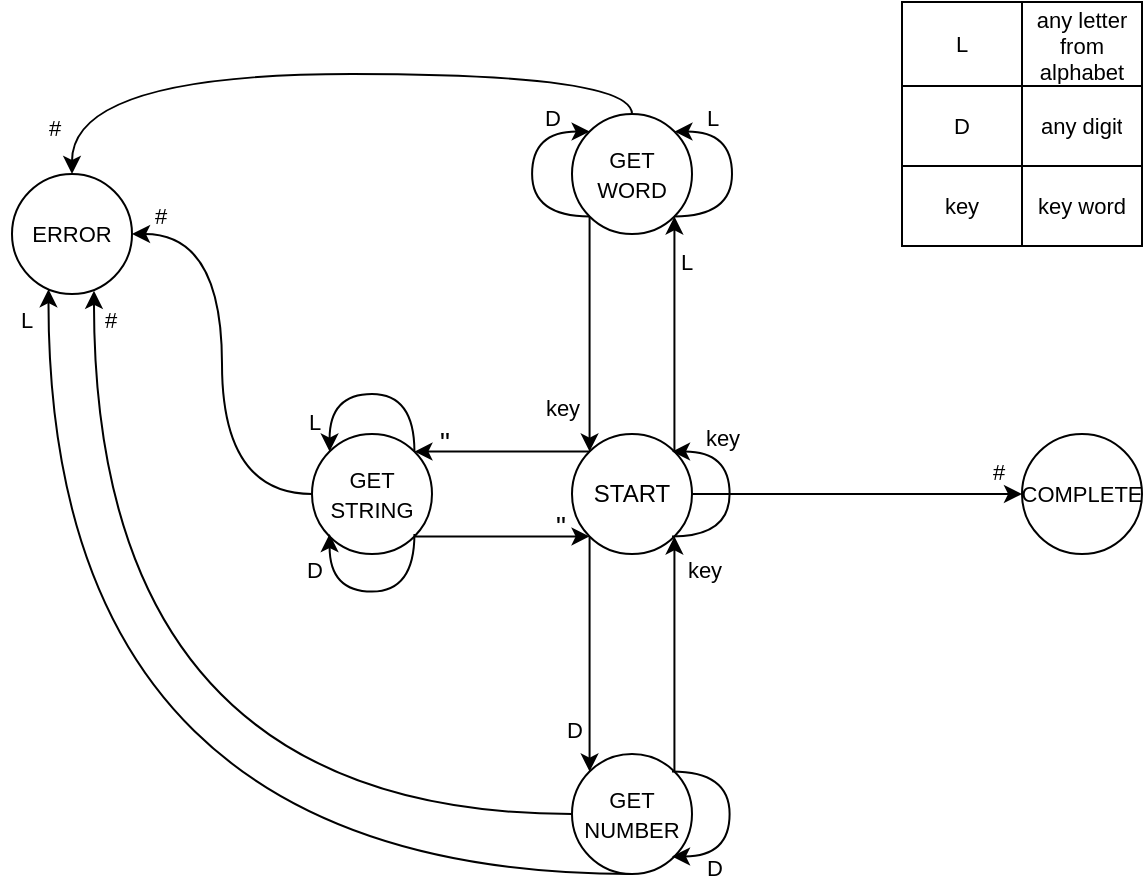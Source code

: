 <mxfile version="20.6.2" type="device"><diagram id="suDl9Ur3qnMaYwBdKX4T" name="Страница 1"><mxGraphModel dx="782" dy="436" grid="1" gridSize="1" guides="1" tooltips="1" connect="1" arrows="1" fold="1" page="1" pageScale="1" pageWidth="827" pageHeight="1169" math="0" shadow="0"><root><mxCell id="0"/><mxCell id="1" parent="0"/><mxCell id="_FiASQjiQDxwOxDsYTiW-20" style="edgeStyle=orthogonalEdgeStyle;curved=1;orthogonalLoop=1;jettySize=auto;html=1;exitX=0;exitY=0.5;exitDx=0;exitDy=0;fontSize=11;entryX=0;entryY=0.5;entryDx=0;entryDy=0;strokeWidth=1;" parent="1" source="_FiASQjiQDxwOxDsYTiW-2" target="_FiASQjiQDxwOxDsYTiW-2" edge="1"><mxGeometry relative="1" as="geometry"><mxPoint x="80" y="330" as="targetPoint"/></mxGeometry></mxCell><mxCell id="_FiASQjiQDxwOxDsYTiW-92" style="edgeStyle=orthogonalEdgeStyle;curved=1;orthogonalLoop=1;jettySize=auto;html=1;exitX=0;exitY=1;exitDx=0;exitDy=0;entryX=0;entryY=0;entryDx=0;entryDy=0;fontSize=11;startArrow=none;startFill=0;strokeWidth=1;" parent="1" source="_FiASQjiQDxwOxDsYTiW-2" target="_FiASQjiQDxwOxDsYTiW-4" edge="1"><mxGeometry relative="1" as="geometry"/></mxCell><mxCell id="_FiASQjiQDxwOxDsYTiW-93" style="edgeStyle=orthogonalEdgeStyle;curved=1;orthogonalLoop=1;jettySize=auto;html=1;exitX=0;exitY=1;exitDx=0;exitDy=0;entryX=0;entryY=0;entryDx=0;entryDy=0;fontSize=11;startArrow=none;startFill=0;strokeWidth=1;" parent="1" source="_FiASQjiQDxwOxDsYTiW-3" target="_FiASQjiQDxwOxDsYTiW-2" edge="1"><mxGeometry relative="1" as="geometry"/></mxCell><mxCell id="_FiASQjiQDxwOxDsYTiW-95" style="edgeStyle=orthogonalEdgeStyle;curved=1;orthogonalLoop=1;jettySize=auto;html=1;exitX=1;exitY=0;exitDx=0;exitDy=0;entryX=1;entryY=1;entryDx=0;entryDy=0;fontSize=11;startArrow=none;startFill=0;strokeWidth=1;" parent="1" source="_FiASQjiQDxwOxDsYTiW-2" target="_FiASQjiQDxwOxDsYTiW-3" edge="1"><mxGeometry relative="1" as="geometry"/></mxCell><mxCell id="_FiASQjiQDxwOxDsYTiW-103" style="edgeStyle=orthogonalEdgeStyle;curved=1;orthogonalLoop=1;jettySize=auto;html=1;exitX=1;exitY=1;exitDx=0;exitDy=0;entryX=0;entryY=1;entryDx=0;entryDy=0;fontSize=11;startArrow=none;startFill=0;strokeWidth=1;" parent="1" source="_FiASQjiQDxwOxDsYTiW-5" target="_FiASQjiQDxwOxDsYTiW-2" edge="1"><mxGeometry relative="1" as="geometry"/></mxCell><mxCell id="_FiASQjiQDxwOxDsYTiW-104" style="edgeStyle=orthogonalEdgeStyle;curved=1;orthogonalLoop=1;jettySize=auto;html=1;exitX=0;exitY=0;exitDx=0;exitDy=0;entryX=1;entryY=0;entryDx=0;entryDy=0;fontSize=11;startArrow=none;startFill=0;strokeWidth=1;" parent="1" source="_FiASQjiQDxwOxDsYTiW-2" target="_FiASQjiQDxwOxDsYTiW-5" edge="1"><mxGeometry relative="1" as="geometry"/></mxCell><mxCell id="_FiASQjiQDxwOxDsYTiW-109" style="edgeStyle=orthogonalEdgeStyle;curved=1;orthogonalLoop=1;jettySize=auto;html=1;exitX=1;exitY=0.5;exitDx=0;exitDy=0;entryX=0;entryY=0.5;entryDx=0;entryDy=0;fontSize=11;startArrow=none;startFill=0;strokeWidth=1;" parent="1" source="_FiASQjiQDxwOxDsYTiW-2" target="_FiASQjiQDxwOxDsYTiW-7" edge="1"><mxGeometry relative="1" as="geometry"/></mxCell><mxCell id="_FiASQjiQDxwOxDsYTiW-2" value="START" style="ellipse;whiteSpace=wrap;html=1;aspect=fixed;strokeWidth=1;" parent="1" vertex="1"><mxGeometry x="370" y="290" width="60" height="60" as="geometry"/></mxCell><mxCell id="_FiASQjiQDxwOxDsYTiW-60" style="edgeStyle=orthogonalEdgeStyle;curved=1;orthogonalLoop=1;jettySize=auto;html=1;exitX=0.5;exitY=0;exitDx=0;exitDy=0;entryX=0.5;entryY=0;entryDx=0;entryDy=0;fontSize=11;startArrow=none;startFill=0;strokeWidth=1;" parent="1" source="_FiASQjiQDxwOxDsYTiW-3" target="_FiASQjiQDxwOxDsYTiW-6" edge="1"><mxGeometry relative="1" as="geometry"/></mxCell><mxCell id="_FiASQjiQDxwOxDsYTiW-3" value="&lt;font style=&quot;font-size: 11px;&quot;&gt;GET&lt;br&gt;WORD&lt;/font&gt;" style="ellipse;whiteSpace=wrap;html=1;aspect=fixed;strokeWidth=1;" parent="1" vertex="1"><mxGeometry x="370" y="130" width="60" height="60" as="geometry"/></mxCell><mxCell id="_FiASQjiQDxwOxDsYTiW-67" style="edgeStyle=orthogonalEdgeStyle;curved=1;orthogonalLoop=1;jettySize=auto;html=1;exitX=0;exitY=0.5;exitDx=0;exitDy=0;fontSize=11;startArrow=none;startFill=0;entryX=0.683;entryY=0.973;entryDx=0;entryDy=0;entryPerimeter=0;strokeWidth=1;" parent="1" source="_FiASQjiQDxwOxDsYTiW-4" target="_FiASQjiQDxwOxDsYTiW-6" edge="1"><mxGeometry relative="1" as="geometry"><mxPoint x="131" y="210" as="targetPoint"/></mxGeometry></mxCell><mxCell id="_FiASQjiQDxwOxDsYTiW-91" style="edgeStyle=orthogonalEdgeStyle;curved=1;orthogonalLoop=1;jettySize=auto;html=1;exitX=1;exitY=0;exitDx=0;exitDy=0;entryX=1;entryY=1;entryDx=0;entryDy=0;fontSize=11;startArrow=none;startFill=0;strokeWidth=1;" parent="1" source="_FiASQjiQDxwOxDsYTiW-4" target="_FiASQjiQDxwOxDsYTiW-2" edge="1"><mxGeometry relative="1" as="geometry"/></mxCell><mxCell id="_FiASQjiQDxwOxDsYTiW-107" style="edgeStyle=orthogonalEdgeStyle;curved=1;orthogonalLoop=1;jettySize=auto;html=1;exitX=0.5;exitY=1;exitDx=0;exitDy=0;entryX=0.304;entryY=0.96;entryDx=0;entryDy=0;entryPerimeter=0;fontSize=11;startArrow=none;startFill=0;strokeWidth=1;" parent="1" source="_FiASQjiQDxwOxDsYTiW-4" target="_FiASQjiQDxwOxDsYTiW-6" edge="1"><mxGeometry relative="1" as="geometry"><Array as="points"><mxPoint x="108" y="510"/></Array></mxGeometry></mxCell><mxCell id="_FiASQjiQDxwOxDsYTiW-4" value="&lt;font style=&quot;font-size: 11px;&quot;&gt;GET&lt;br&gt;NUMBER&lt;/font&gt;" style="ellipse;whiteSpace=wrap;html=1;aspect=fixed;strokeWidth=1;" parent="1" vertex="1"><mxGeometry x="370" y="450" width="60" height="60" as="geometry"/></mxCell><mxCell id="_FiASQjiQDxwOxDsYTiW-105" style="edgeStyle=orthogonalEdgeStyle;curved=1;orthogonalLoop=1;jettySize=auto;html=1;exitX=0;exitY=0.5;exitDx=0;exitDy=0;entryX=1;entryY=0.5;entryDx=0;entryDy=0;fontSize=11;startArrow=none;startFill=0;strokeWidth=1;" parent="1" source="_FiASQjiQDxwOxDsYTiW-5" target="_FiASQjiQDxwOxDsYTiW-6" edge="1"><mxGeometry relative="1" as="geometry"/></mxCell><mxCell id="_FiASQjiQDxwOxDsYTiW-5" value="&lt;font style=&quot;font-size: 11px;&quot;&gt;GET&lt;br&gt;STRING&lt;/font&gt;" style="ellipse;whiteSpace=wrap;html=1;aspect=fixed;strokeWidth=1;" parent="1" vertex="1"><mxGeometry x="240" y="290" width="60" height="60" as="geometry"/></mxCell><mxCell id="_FiASQjiQDxwOxDsYTiW-6" value="&lt;span style=&quot;font-size: 11px;&quot;&gt;ERROR&lt;/span&gt;" style="ellipse;whiteSpace=wrap;html=1;aspect=fixed;strokeWidth=1;" parent="1" vertex="1"><mxGeometry x="90" y="160" width="60" height="60" as="geometry"/></mxCell><mxCell id="_FiASQjiQDxwOxDsYTiW-7" value="&lt;span style=&quot;font-size: 11px;&quot;&gt;COMPLETE&lt;/span&gt;" style="ellipse;whiteSpace=wrap;html=1;aspect=fixed;strokeWidth=1;" parent="1" vertex="1"><mxGeometry x="595" y="290" width="60" height="60" as="geometry"/></mxCell><mxCell id="_FiASQjiQDxwOxDsYTiW-57" style="edgeStyle=orthogonalEdgeStyle;curved=1;orthogonalLoop=1;jettySize=auto;html=1;exitX=1;exitY=1;exitDx=0;exitDy=0;entryX=1;entryY=0;entryDx=0;entryDy=0;fontSize=11;startArrow=none;startFill=0;strokeWidth=1;" parent="1" source="_FiASQjiQDxwOxDsYTiW-3" target="_FiASQjiQDxwOxDsYTiW-3" edge="1"><mxGeometry relative="1" as="geometry"><Array as="points"><mxPoint x="450" y="182"/><mxPoint x="450" y="139"/></Array></mxGeometry></mxCell><mxCell id="_FiASQjiQDxwOxDsYTiW-59" style="edgeStyle=orthogonalEdgeStyle;curved=1;orthogonalLoop=1;jettySize=auto;html=1;exitX=1;exitY=0;exitDx=0;exitDy=0;entryX=1;entryY=1;entryDx=0;entryDy=0;fontSize=11;startArrow=none;startFill=0;strokeWidth=1;" parent="1" edge="1"><mxGeometry relative="1" as="geometry"><mxPoint x="378.82" y="181.213" as="sourcePoint"/><mxPoint x="378.82" y="138.787" as="targetPoint"/><Array as="points"><mxPoint x="350.033" y="182"/><mxPoint x="350.033" y="139"/></Array></mxGeometry></mxCell><mxCell id="_FiASQjiQDxwOxDsYTiW-61" style="edgeStyle=orthogonalEdgeStyle;curved=1;orthogonalLoop=1;jettySize=auto;html=1;exitX=1;exitY=0;exitDx=0;exitDy=0;entryX=1;entryY=1;entryDx=0;entryDy=0;fontSize=11;startArrow=none;startFill=0;strokeWidth=1;" parent="1" edge="1"><mxGeometry relative="1" as="geometry"><mxPoint x="420.003" y="458.787" as="sourcePoint"/><mxPoint x="420.003" y="501.213" as="targetPoint"/><Array as="points"><mxPoint x="448.79" y="459"/><mxPoint x="448.79" y="502"/></Array></mxGeometry></mxCell><mxCell id="_FiASQjiQDxwOxDsYTiW-99" style="edgeStyle=orthogonalEdgeStyle;curved=1;orthogonalLoop=1;jettySize=auto;html=1;exitX=1;exitY=0;exitDx=0;exitDy=0;entryX=0;entryY=0;entryDx=0;entryDy=0;fontSize=11;startArrow=none;startFill=0;strokeWidth=1;" parent="1" source="_FiASQjiQDxwOxDsYTiW-5" target="_FiASQjiQDxwOxDsYTiW-5" edge="1"><mxGeometry relative="1" as="geometry"><Array as="points"><mxPoint x="291" y="270"/><mxPoint x="249" y="270"/></Array></mxGeometry></mxCell><mxCell id="_FiASQjiQDxwOxDsYTiW-100" style="edgeStyle=orthogonalEdgeStyle;curved=1;orthogonalLoop=1;jettySize=auto;html=1;exitX=0;exitY=0;exitDx=0;exitDy=0;entryX=1;entryY=0;entryDx=0;entryDy=0;fontSize=11;startArrow=none;startFill=0;strokeWidth=1;" parent="1" edge="1"><mxGeometry relative="1" as="geometry"><mxPoint x="291.213" y="340.0" as="sourcePoint"/><mxPoint x="248.787" y="340.0" as="targetPoint"/><Array as="points"><mxPoint x="291" y="368.787"/><mxPoint x="249" y="368.787"/></Array></mxGeometry></mxCell><mxCell id="_FiASQjiQDxwOxDsYTiW-108" style="edgeStyle=orthogonalEdgeStyle;curved=1;orthogonalLoop=1;jettySize=auto;html=1;exitX=1;exitY=0;exitDx=0;exitDy=0;entryX=1;entryY=1;entryDx=0;entryDy=0;fontSize=11;startArrow=none;startFill=0;strokeWidth=1;" parent="1" edge="1"><mxGeometry relative="1" as="geometry"><mxPoint x="420.003" y="341.213" as="sourcePoint"/><mxPoint x="420.003" y="298.787" as="targetPoint"/><Array as="points"><mxPoint x="448.79" y="342"/><mxPoint x="448.79" y="299"/></Array></mxGeometry></mxCell><mxCell id="_FiASQjiQDxwOxDsYTiW-143" value="" style="shape=table;startSize=0;container=1;collapsible=0;childLayout=tableLayout;strokeWidth=1;fontSize=11;fillStyle=auto;rowLines=1;columnLines=1;strokeOpacity=100;fillOpacity=100;enumerate=0;labelPadding=0;resizeLastRow=1;rounded=1;arcSize=50;perimeter=ellipsePerimeter;" parent="1" vertex="1"><mxGeometry x="535" y="74" width="120" height="122" as="geometry"/></mxCell><mxCell id="_FiASQjiQDxwOxDsYTiW-144" value="" style="shape=tableRow;horizontal=0;startSize=0;swimlaneHead=0;swimlaneBody=0;top=0;left=0;bottom=0;right=0;collapsible=0;dropTarget=0;fillColor=none;points=[[0,0.5],[1,0.5]];portConstraint=eastwest;strokeWidth=1;fontSize=11;" parent="_FiASQjiQDxwOxDsYTiW-143" vertex="1"><mxGeometry width="120" height="42" as="geometry"/></mxCell><mxCell id="_FiASQjiQDxwOxDsYTiW-145" value="L" style="shape=partialRectangle;html=1;whiteSpace=wrap;connectable=0;overflow=hidden;fillColor=none;top=0;left=0;bottom=0;right=0;pointerEvents=1;strokeWidth=1;fontSize=11;" parent="_FiASQjiQDxwOxDsYTiW-144" vertex="1"><mxGeometry width="60" height="42" as="geometry"><mxRectangle width="60" height="42" as="alternateBounds"/></mxGeometry></mxCell><mxCell id="_FiASQjiQDxwOxDsYTiW-146" value="any letter&lt;br&gt;from&lt;br&gt;alphabet" style="shape=partialRectangle;html=1;whiteSpace=wrap;connectable=0;overflow=hidden;fillColor=none;top=0;left=0;bottom=0;right=0;pointerEvents=1;strokeWidth=1;fontSize=11;" parent="_FiASQjiQDxwOxDsYTiW-144" vertex="1"><mxGeometry x="60" width="60" height="42" as="geometry"><mxRectangle width="60" height="42" as="alternateBounds"/></mxGeometry></mxCell><mxCell id="_FiASQjiQDxwOxDsYTiW-147" value="" style="shape=tableRow;horizontal=0;startSize=0;swimlaneHead=0;swimlaneBody=0;top=0;left=0;bottom=0;right=0;collapsible=0;dropTarget=0;fillColor=none;points=[[0,0.5],[1,0.5]];portConstraint=eastwest;strokeWidth=1;fontSize=11;" parent="_FiASQjiQDxwOxDsYTiW-143" vertex="1"><mxGeometry y="42" width="120" height="40" as="geometry"/></mxCell><mxCell id="_FiASQjiQDxwOxDsYTiW-148" value="D" style="shape=partialRectangle;html=1;whiteSpace=wrap;connectable=0;overflow=hidden;fillColor=none;top=0;left=0;bottom=0;right=0;pointerEvents=1;strokeWidth=1;fontSize=11;" parent="_FiASQjiQDxwOxDsYTiW-147" vertex="1"><mxGeometry width="60" height="40" as="geometry"><mxRectangle width="60" height="40" as="alternateBounds"/></mxGeometry></mxCell><mxCell id="_FiASQjiQDxwOxDsYTiW-149" value="any digit" style="shape=partialRectangle;html=1;whiteSpace=wrap;connectable=0;overflow=hidden;fillColor=none;top=0;left=0;bottom=0;right=0;pointerEvents=1;strokeWidth=1;fontSize=11;" parent="_FiASQjiQDxwOxDsYTiW-147" vertex="1"><mxGeometry x="60" width="60" height="40" as="geometry"><mxRectangle width="60" height="40" as="alternateBounds"/></mxGeometry></mxCell><mxCell id="_FiASQjiQDxwOxDsYTiW-150" value="" style="shape=tableRow;horizontal=0;startSize=0;swimlaneHead=0;swimlaneBody=0;top=0;left=0;bottom=0;right=0;collapsible=0;dropTarget=0;fillColor=none;points=[[0,0.5],[1,0.5]];portConstraint=eastwest;strokeWidth=1;fontSize=11;" parent="_FiASQjiQDxwOxDsYTiW-143" vertex="1"><mxGeometry y="82" width="120" height="40" as="geometry"/></mxCell><mxCell id="_FiASQjiQDxwOxDsYTiW-151" value="key" style="shape=partialRectangle;html=1;whiteSpace=wrap;connectable=0;overflow=hidden;fillColor=none;top=0;left=0;bottom=0;right=0;pointerEvents=1;strokeWidth=1;fontSize=11;" parent="_FiASQjiQDxwOxDsYTiW-150" vertex="1"><mxGeometry width="60" height="40" as="geometry"><mxRectangle width="60" height="40" as="alternateBounds"/></mxGeometry></mxCell><mxCell id="_FiASQjiQDxwOxDsYTiW-152" value="key word" style="shape=partialRectangle;html=1;whiteSpace=wrap;connectable=0;overflow=hidden;fillColor=none;top=0;left=0;bottom=0;right=0;pointerEvents=1;strokeWidth=1;fontSize=11;" parent="_FiASQjiQDxwOxDsYTiW-150" vertex="1"><mxGeometry x="60" width="60" height="40" as="geometry"><mxRectangle width="60" height="40" as="alternateBounds"/></mxGeometry></mxCell><mxCell id="_FiASQjiQDxwOxDsYTiW-173" value="key" style="text;html=1;align=center;verticalAlign=middle;resizable=0;points=[];autosize=1;fontSize=11;" parent="1" vertex="1"><mxGeometry x="427" y="279" width="36" height="26" as="geometry"/></mxCell><mxCell id="_FiASQjiQDxwOxDsYTiW-174" value="&lt;font color=&quot;#000000&quot;&gt;L&lt;/font&gt;" style="text;html=1;align=center;verticalAlign=middle;resizable=0;points=[];autosize=1;strokeColor=none;fillColor=none;fontSize=11;fontColor=#FF0000;" parent="1" vertex="1"><mxGeometry x="414" y="191" width="25" height="26" as="geometry"/></mxCell><mxCell id="_FiASQjiQDxwOxDsYTiW-176" value="#" style="text;html=1;align=center;verticalAlign=middle;resizable=0;points=[];autosize=1;strokeColor=none;fillColor=none;fontSize=11;fontColor=#000000;" parent="1" vertex="1"><mxGeometry x="570" y="296" width="25" height="26" as="geometry"/></mxCell><mxCell id="_FiASQjiQDxwOxDsYTiW-177" value="D" style="text;html=1;align=center;verticalAlign=middle;resizable=0;points=[];autosize=1;strokeColor=none;fillColor=none;fontSize=11;fontColor=#000000;" parent="1" vertex="1"><mxGeometry x="357" y="425" width="27" height="26" as="geometry"/></mxCell><mxCell id="_FiASQjiQDxwOxDsYTiW-178" value="&lt;font style=&quot;font-size: 14px;&quot;&gt;&quot;&lt;/font&gt;" style="text;html=1;align=center;verticalAlign=middle;resizable=0;points=[];autosize=1;strokeColor=none;fillColor=none;fontSize=11;fontColor=#000000;" parent="1" vertex="1"><mxGeometry x="294" y="279" width="24" height="30" as="geometry"/></mxCell><mxCell id="_FiASQjiQDxwOxDsYTiW-179" value="L" style="text;html=1;align=center;verticalAlign=middle;resizable=0;points=[];autosize=1;strokeColor=none;fillColor=none;fontSize=11;fontColor=#000000;rounded=1;fillStyle=auto;strokeWidth=1;" parent="1" vertex="1"><mxGeometry x="427" y="119" width="25" height="26" as="geometry"/></mxCell><mxCell id="_FiASQjiQDxwOxDsYTiW-180" value="D" style="text;html=1;align=center;verticalAlign=middle;resizable=0;points=[];autosize=1;strokeColor=none;fillColor=none;fontSize=11;fontColor=#000000;" parent="1" vertex="1"><mxGeometry x="346" y="119" width="27" height="26" as="geometry"/></mxCell><mxCell id="_FiASQjiQDxwOxDsYTiW-181" value="key" style="text;html=1;align=center;verticalAlign=middle;resizable=0;points=[];autosize=1;fontSize=11;" parent="1" vertex="1"><mxGeometry x="347" y="264" width="36" height="26" as="geometry"/></mxCell><mxCell id="_FiASQjiQDxwOxDsYTiW-183" value="&lt;font style=&quot;font-size: 14px;&quot;&gt;&quot;&lt;/font&gt;" style="text;html=1;align=center;verticalAlign=middle;resizable=0;points=[];autosize=1;strokeColor=none;fillColor=none;fontSize=11;fontColor=#000000;" parent="1" vertex="1"><mxGeometry x="352" y="321" width="24" height="30" as="geometry"/></mxCell><mxCell id="_FiASQjiQDxwOxDsYTiW-184" value="&lt;font style=&quot;font-size: 11px;&quot;&gt;#&lt;/font&gt;" style="text;html=1;align=center;verticalAlign=middle;resizable=0;points=[];autosize=1;strokeColor=none;fillColor=none;fontSize=14;fontColor=#000000;" parent="1" vertex="1"><mxGeometry x="98" y="121" width="25" height="30" as="geometry"/></mxCell><mxCell id="_FiASQjiQDxwOxDsYTiW-185" value="D" style="text;html=1;align=center;verticalAlign=middle;resizable=0;points=[];autosize=1;strokeColor=none;fillColor=none;fontSize=11;fontColor=#000000;" parent="1" vertex="1"><mxGeometry x="427" y="494" width="27" height="26" as="geometry"/></mxCell><mxCell id="_FiASQjiQDxwOxDsYTiW-186" value="key" style="text;html=1;align=center;verticalAlign=middle;resizable=0;points=[];autosize=1;fontSize=11;" parent="1" vertex="1"><mxGeometry x="418" y="345" width="36" height="26" as="geometry"/></mxCell><mxCell id="_FiASQjiQDxwOxDsYTiW-187" value="&lt;font style=&quot;font-size: 11px;&quot;&gt;#&lt;/font&gt;" style="text;html=1;align=center;verticalAlign=middle;resizable=0;points=[];autosize=1;strokeColor=none;fillColor=none;fontSize=14;fontColor=#000000;" parent="1" vertex="1"><mxGeometry x="126" y="217" width="25" height="30" as="geometry"/></mxCell><mxCell id="_FiASQjiQDxwOxDsYTiW-188" value="L" style="text;html=1;align=center;verticalAlign=middle;resizable=0;points=[];autosize=1;strokeColor=none;fillColor=none;fontSize=11;fontColor=#000000;rounded=1;fillStyle=auto;strokeWidth=1;" parent="1" vertex="1"><mxGeometry x="84" y="220" width="25" height="26" as="geometry"/></mxCell><mxCell id="_FiASQjiQDxwOxDsYTiW-190" value="&lt;font style=&quot;font-size: 11px;&quot;&gt;#&lt;/font&gt;" style="text;html=1;align=center;verticalAlign=middle;resizable=0;points=[];autosize=1;strokeColor=none;fillColor=none;fontSize=14;fontColor=#000000;" parent="1" vertex="1"><mxGeometry x="151" y="165" width="25" height="30" as="geometry"/></mxCell><mxCell id="_FiASQjiQDxwOxDsYTiW-191" value="D" style="text;html=1;align=center;verticalAlign=middle;resizable=0;points=[];autosize=1;strokeColor=none;fillColor=none;fontSize=11;fontColor=#000000;" parent="1" vertex="1"><mxGeometry x="227" y="345" width="27" height="26" as="geometry"/></mxCell><mxCell id="_FiASQjiQDxwOxDsYTiW-192" value="L" style="text;html=1;align=center;verticalAlign=middle;resizable=0;points=[];autosize=1;strokeColor=none;fillColor=none;fontSize=11;fontColor=#000000;rounded=1;fillStyle=auto;strokeWidth=1;" parent="1" vertex="1"><mxGeometry x="228" y="271" width="25" height="26" as="geometry"/></mxCell></root></mxGraphModel></diagram></mxfile>